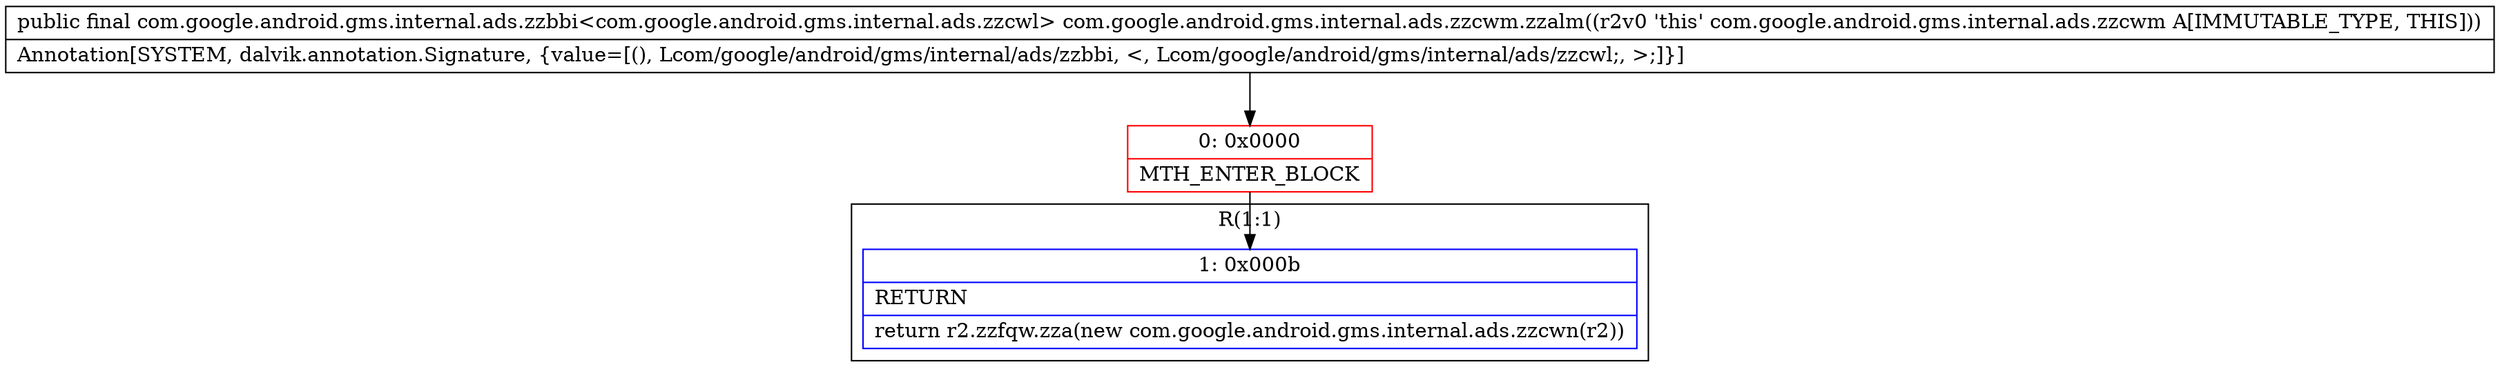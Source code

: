 digraph "CFG forcom.google.android.gms.internal.ads.zzcwm.zzalm()Lcom\/google\/android\/gms\/internal\/ads\/zzbbi;" {
subgraph cluster_Region_92146584 {
label = "R(1:1)";
node [shape=record,color=blue];
Node_1 [shape=record,label="{1\:\ 0x000b|RETURN\l|return r2.zzfqw.zza(new com.google.android.gms.internal.ads.zzcwn(r2))\l}"];
}
Node_0 [shape=record,color=red,label="{0\:\ 0x0000|MTH_ENTER_BLOCK\l}"];
MethodNode[shape=record,label="{public final com.google.android.gms.internal.ads.zzbbi\<com.google.android.gms.internal.ads.zzcwl\> com.google.android.gms.internal.ads.zzcwm.zzalm((r2v0 'this' com.google.android.gms.internal.ads.zzcwm A[IMMUTABLE_TYPE, THIS]))  | Annotation[SYSTEM, dalvik.annotation.Signature, \{value=[(), Lcom\/google\/android\/gms\/internal\/ads\/zzbbi, \<, Lcom\/google\/android\/gms\/internal\/ads\/zzcwl;, \>;]\}]\l}"];
MethodNode -> Node_0;
Node_0 -> Node_1;
}

